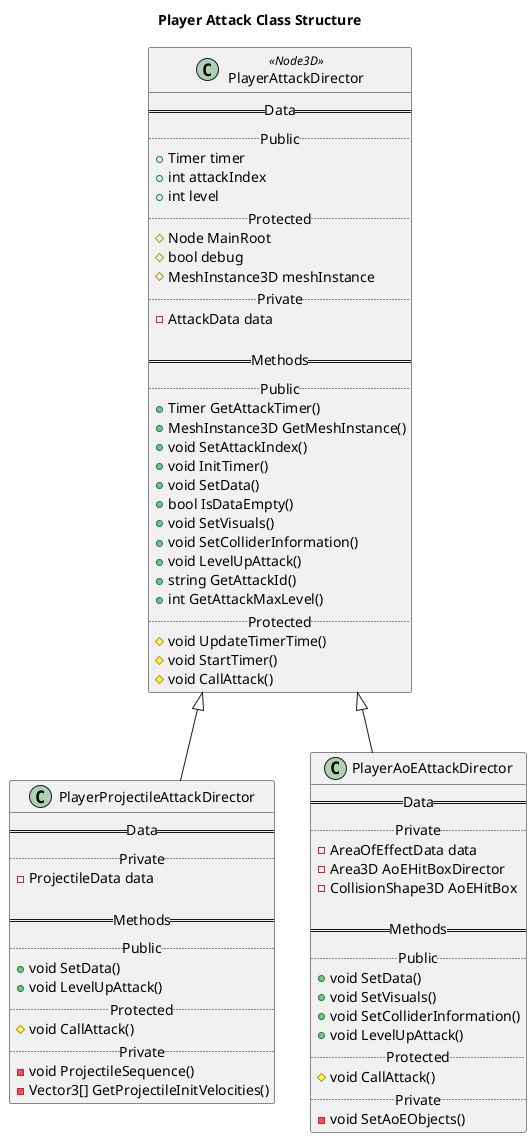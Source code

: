 @startuml Player Attack Class Structure

title Player Attack Class Structure

class PlayerAttackDirector <<Node3D>>{
    == Data ==
    .. Public ..
    + Timer timer
    + int attackIndex
    + int level
    .. Protected ..
    # Node MainRoot
    # bool debug
    # MeshInstance3D meshInstance
    .. Private ..
    - AttackData data

    == Methods ==
    .. Public ..
    + Timer GetAttackTimer()
    + MeshInstance3D GetMeshInstance()
    + void SetAttackIndex()
    + void InitTimer()
    + void SetData()
    + bool IsDataEmpty()
    + void SetVisuals()
    + void SetColliderInformation()
    + void LevelUpAttack()
    + string GetAttackId()
    + int GetAttackMaxLevel()
    .. Protected ..
    # void UpdateTimerTime()
    # void StartTimer()
    # void CallAttack()
}

class PlayerProjectileAttackDirector {
    == Data ==
    .. Private ..
    - ProjectileData data

    == Methods ==
    .. Public ..
    + void SetData()
    + void LevelUpAttack()
    .. Protected ..
    # void CallAttack()
    .. Private ..
    - void ProjectileSequence()
    - Vector3[] GetProjectileInitVelocities()
}

class PlayerAoEAttackDirector {
    == Data ==
    .. Private ..
    - AreaOfEffectData data
    - Area3D AoEHitBoxDirector
    - CollisionShape3D AoEHitBox

    == Methods ==
    .. Public ..
    + void SetData()
    + void SetVisuals()
    + void SetColliderInformation()
    + void LevelUpAttack()
    .. Protected ..
    # void CallAttack()
    .. Private ..
    - void SetAoEObjects()
}

PlayerAttackDirector <|-- PlayerProjectileAttackDirector
PlayerAttackDirector <|-- PlayerAoEAttackDirector

@enduml